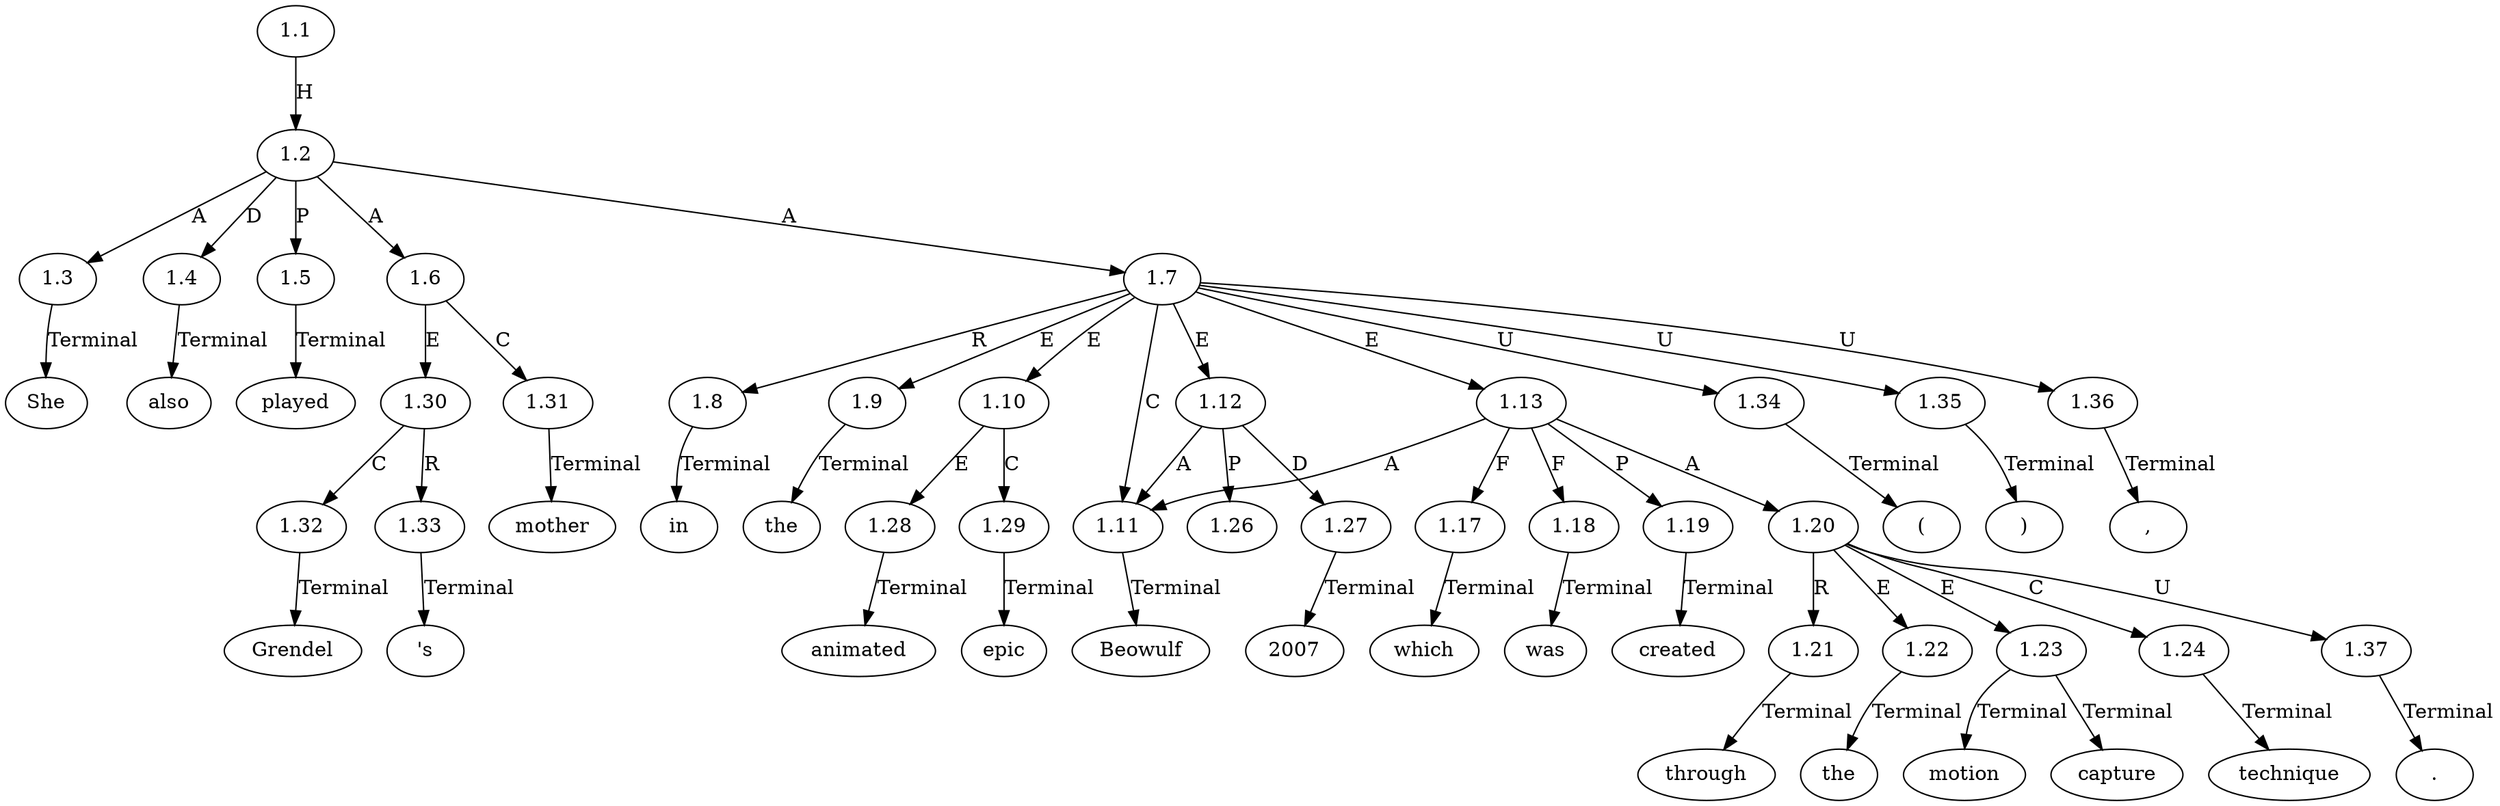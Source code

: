 // Graph
digraph {
	0.1 [label=She ordering=out]
	0.10 [label=epic ordering=out]
	0.11 [label=Beowulf ordering=out]
	0.12 [label="(" ordering=out]
	0.13 [label=2007 ordering=out]
	0.14 [label=")" ordering=out]
	0.15 [label="," ordering=out]
	0.16 [label=which ordering=out]
	0.17 [label=was ordering=out]
	0.18 [label=created ordering=out]
	0.19 [label=through ordering=out]
	0.2 [label=also ordering=out]
	0.20 [label=the ordering=out]
	0.21 [label=motion ordering=out]
	0.22 [label=capture ordering=out]
	0.23 [label=technique ordering=out]
	0.24 [label="." ordering=out]
	0.3 [label=played ordering=out]
	0.4 [label=Grendel ordering=out]
	0.5 [label="'s" ordering=out]
	0.6 [label=mother ordering=out]
	0.7 [label=in ordering=out]
	0.8 [label=the ordering=out]
	0.9 [label=animated ordering=out]
	1.1 [label=1.1 ordering=out]
	1.2 [label=1.2 ordering=out]
	1.3 [label=1.3 ordering=out]
	1.4 [label=1.4 ordering=out]
	1.5 [label=1.5 ordering=out]
	1.6 [label=1.6 ordering=out]
	1.7 [label=1.7 ordering=out]
	1.8 [label=1.8 ordering=out]
	1.9 [label=1.9 ordering=out]
	1.10 [label=1.10 ordering=out]
	1.11 [label=1.11 ordering=out]
	1.12 [label=1.12 ordering=out]
	1.13 [label=1.13 ordering=out]
	1.17 [label=1.17 ordering=out]
	1.18 [label=1.18 ordering=out]
	1.19 [label=1.19 ordering=out]
	1.20 [label=1.20 ordering=out]
	1.21 [label=1.21 ordering=out]
	1.22 [label=1.22 ordering=out]
	1.23 [label=1.23 ordering=out]
	1.24 [label=1.24 ordering=out]
	1.26 [label=1.26 ordering=out]
	1.27 [label=1.27 ordering=out]
	1.28 [label=1.28 ordering=out]
	1.29 [label=1.29 ordering=out]
	1.30 [label=1.30 ordering=out]
	1.31 [label=1.31 ordering=out]
	1.32 [label=1.32 ordering=out]
	1.33 [label=1.33 ordering=out]
	1.34 [label=1.34 ordering=out]
	1.35 [label=1.35 ordering=out]
	1.36 [label=1.36 ordering=out]
	1.37 [label=1.37 ordering=out]
	1.1 -> 1.2 [label=H ordering=out]
	1.2 -> 1.3 [label=A ordering=out]
	1.2 -> 1.4 [label=D ordering=out]
	1.2 -> 1.5 [label=P ordering=out]
	1.2 -> 1.6 [label=A ordering=out]
	1.2 -> 1.7 [label=A ordering=out]
	1.3 -> 0.1 [label=Terminal ordering=out]
	1.4 -> 0.2 [label=Terminal ordering=out]
	1.5 -> 0.3 [label=Terminal ordering=out]
	1.6 -> 1.30 [label=E ordering=out]
	1.6 -> 1.31 [label=C ordering=out]
	1.7 -> 1.8 [label=R ordering=out]
	1.7 -> 1.9 [label=E ordering=out]
	1.7 -> 1.10 [label=E ordering=out]
	1.7 -> 1.11 [label=C ordering=out]
	1.7 -> 1.12 [label=E ordering=out]
	1.7 -> 1.13 [label=E ordering=out]
	1.7 -> 1.34 [label=U ordering=out]
	1.7 -> 1.35 [label=U ordering=out]
	1.7 -> 1.36 [label=U ordering=out]
	1.8 -> 0.7 [label=Terminal ordering=out]
	1.9 -> 0.8 [label=Terminal ordering=out]
	1.10 -> 1.28 [label=E ordering=out]
	1.10 -> 1.29 [label=C ordering=out]
	1.11 -> 0.11 [label=Terminal ordering=out]
	1.12 -> 1.11 [label=A ordering=out]
	1.12 -> 1.26 [label=P ordering=out]
	1.12 -> 1.27 [label=D ordering=out]
	1.13 -> 1.11 [label=A ordering=out]
	1.13 -> 1.17 [label=F ordering=out]
	1.13 -> 1.18 [label=F ordering=out]
	1.13 -> 1.19 [label=P ordering=out]
	1.13 -> 1.20 [label=A ordering=out]
	1.17 -> 0.16 [label=Terminal ordering=out]
	1.18 -> 0.17 [label=Terminal ordering=out]
	1.19 -> 0.18 [label=Terminal ordering=out]
	1.20 -> 1.21 [label=R ordering=out]
	1.20 -> 1.22 [label=E ordering=out]
	1.20 -> 1.23 [label=E ordering=out]
	1.20 -> 1.24 [label=C ordering=out]
	1.20 -> 1.37 [label=U ordering=out]
	1.21 -> 0.19 [label=Terminal ordering=out]
	1.22 -> 0.20 [label=Terminal ordering=out]
	1.23 -> 0.21 [label=Terminal ordering=out]
	1.23 -> 0.22 [label=Terminal ordering=out]
	1.24 -> 0.23 [label=Terminal ordering=out]
	1.27 -> 0.13 [label=Terminal ordering=out]
	1.28 -> 0.9 [label=Terminal ordering=out]
	1.29 -> 0.10 [label=Terminal ordering=out]
	1.30 -> 1.32 [label=C ordering=out]
	1.30 -> 1.33 [label=R ordering=out]
	1.31 -> 0.6 [label=Terminal ordering=out]
	1.32 -> 0.4 [label=Terminal ordering=out]
	1.33 -> 0.5 [label=Terminal ordering=out]
	1.34 -> 0.12 [label=Terminal ordering=out]
	1.35 -> 0.14 [label=Terminal ordering=out]
	1.36 -> 0.15 [label=Terminal ordering=out]
	1.37 -> 0.24 [label=Terminal ordering=out]
}
